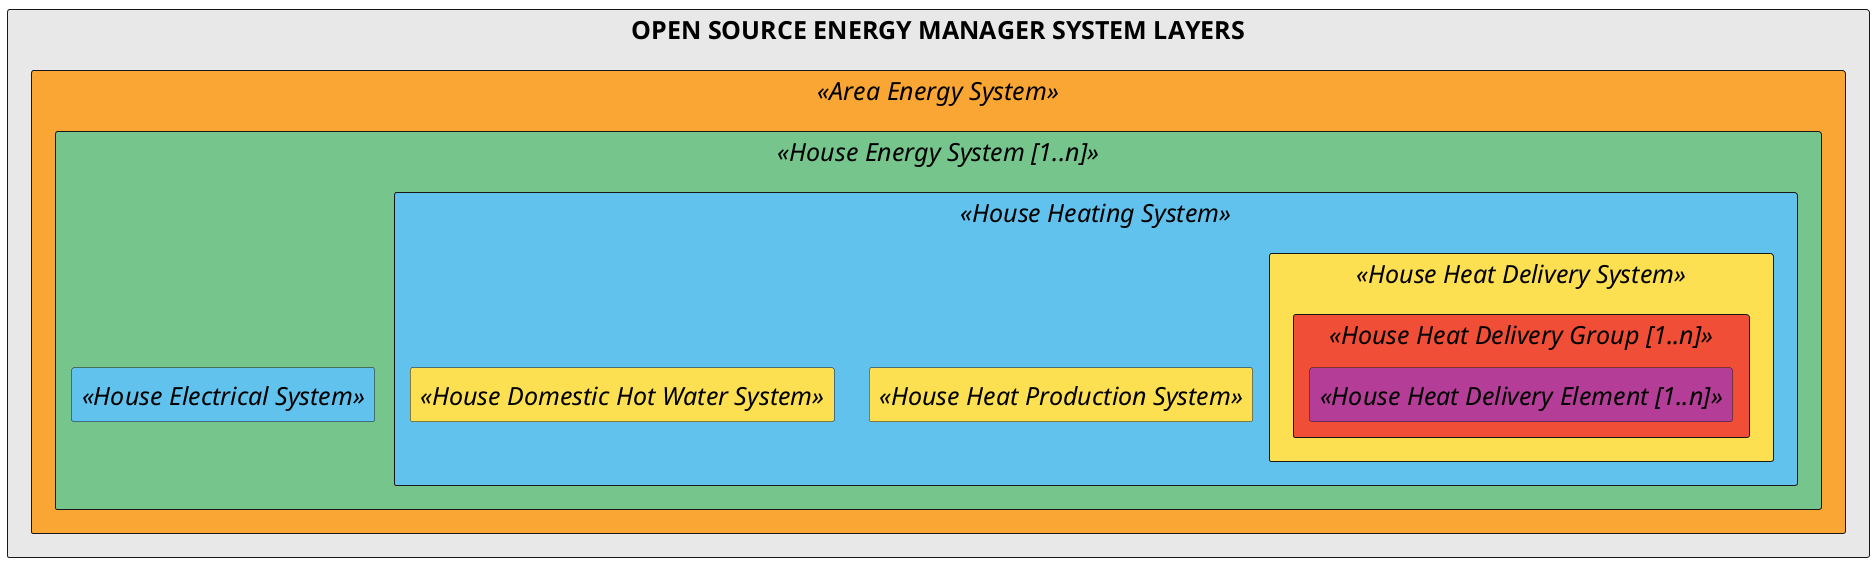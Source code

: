 @startuml

skinparam rectangle {
    BackgroundColor E8E8E8
    FontColor Black
    FontSize 25
    
    BackgroundColor<<Area Energy System>> faa634

    BackgroundColor<<House Energy System [1..n]>> 76c58c

    BackgroundColor<<House Heating System>> 61c2ee
    BackgroundColor<<House Electrical System>> 61c2ee

    BackgroundColor<<House Domestic Hot Water System>> fde051
    BackgroundColor<<House Heat Production System>> fde051
    BackgroundColor<<House Heat Delivery System>> fde051
    BackgroundColor<<House Electricity Production System>> fde051
    
    BackgroundColor<<House Heat Delivery Group [1..n]>> f04e37
    BackgroundColor<<House Heat Delivery Element [1..n]>> b43e97
}

rectangle "OPEN SOURCE ENERGY MANAGER SYSTEM LAYERS" {
    rectangle <<Area Energy System>> {
        rectangle <<House Energy System [1..n]>> {
            rectangle <<House Electrical System>> {
            }
            rectangle <<House Heating System>> {
                rectangle <<House Heat Production System>> {
                }
                rectangle <<House Heat Delivery System>> {
                    rectangle <<House Heat Delivery Group [1..n]>> {
                        rectangle <<House Heat Delivery Element [1..n]>> {
                        }
                    }
                }
                rectangle <<House Domestic Hot Water System>> {
                }
            }
        }
    }
}

@enduml
